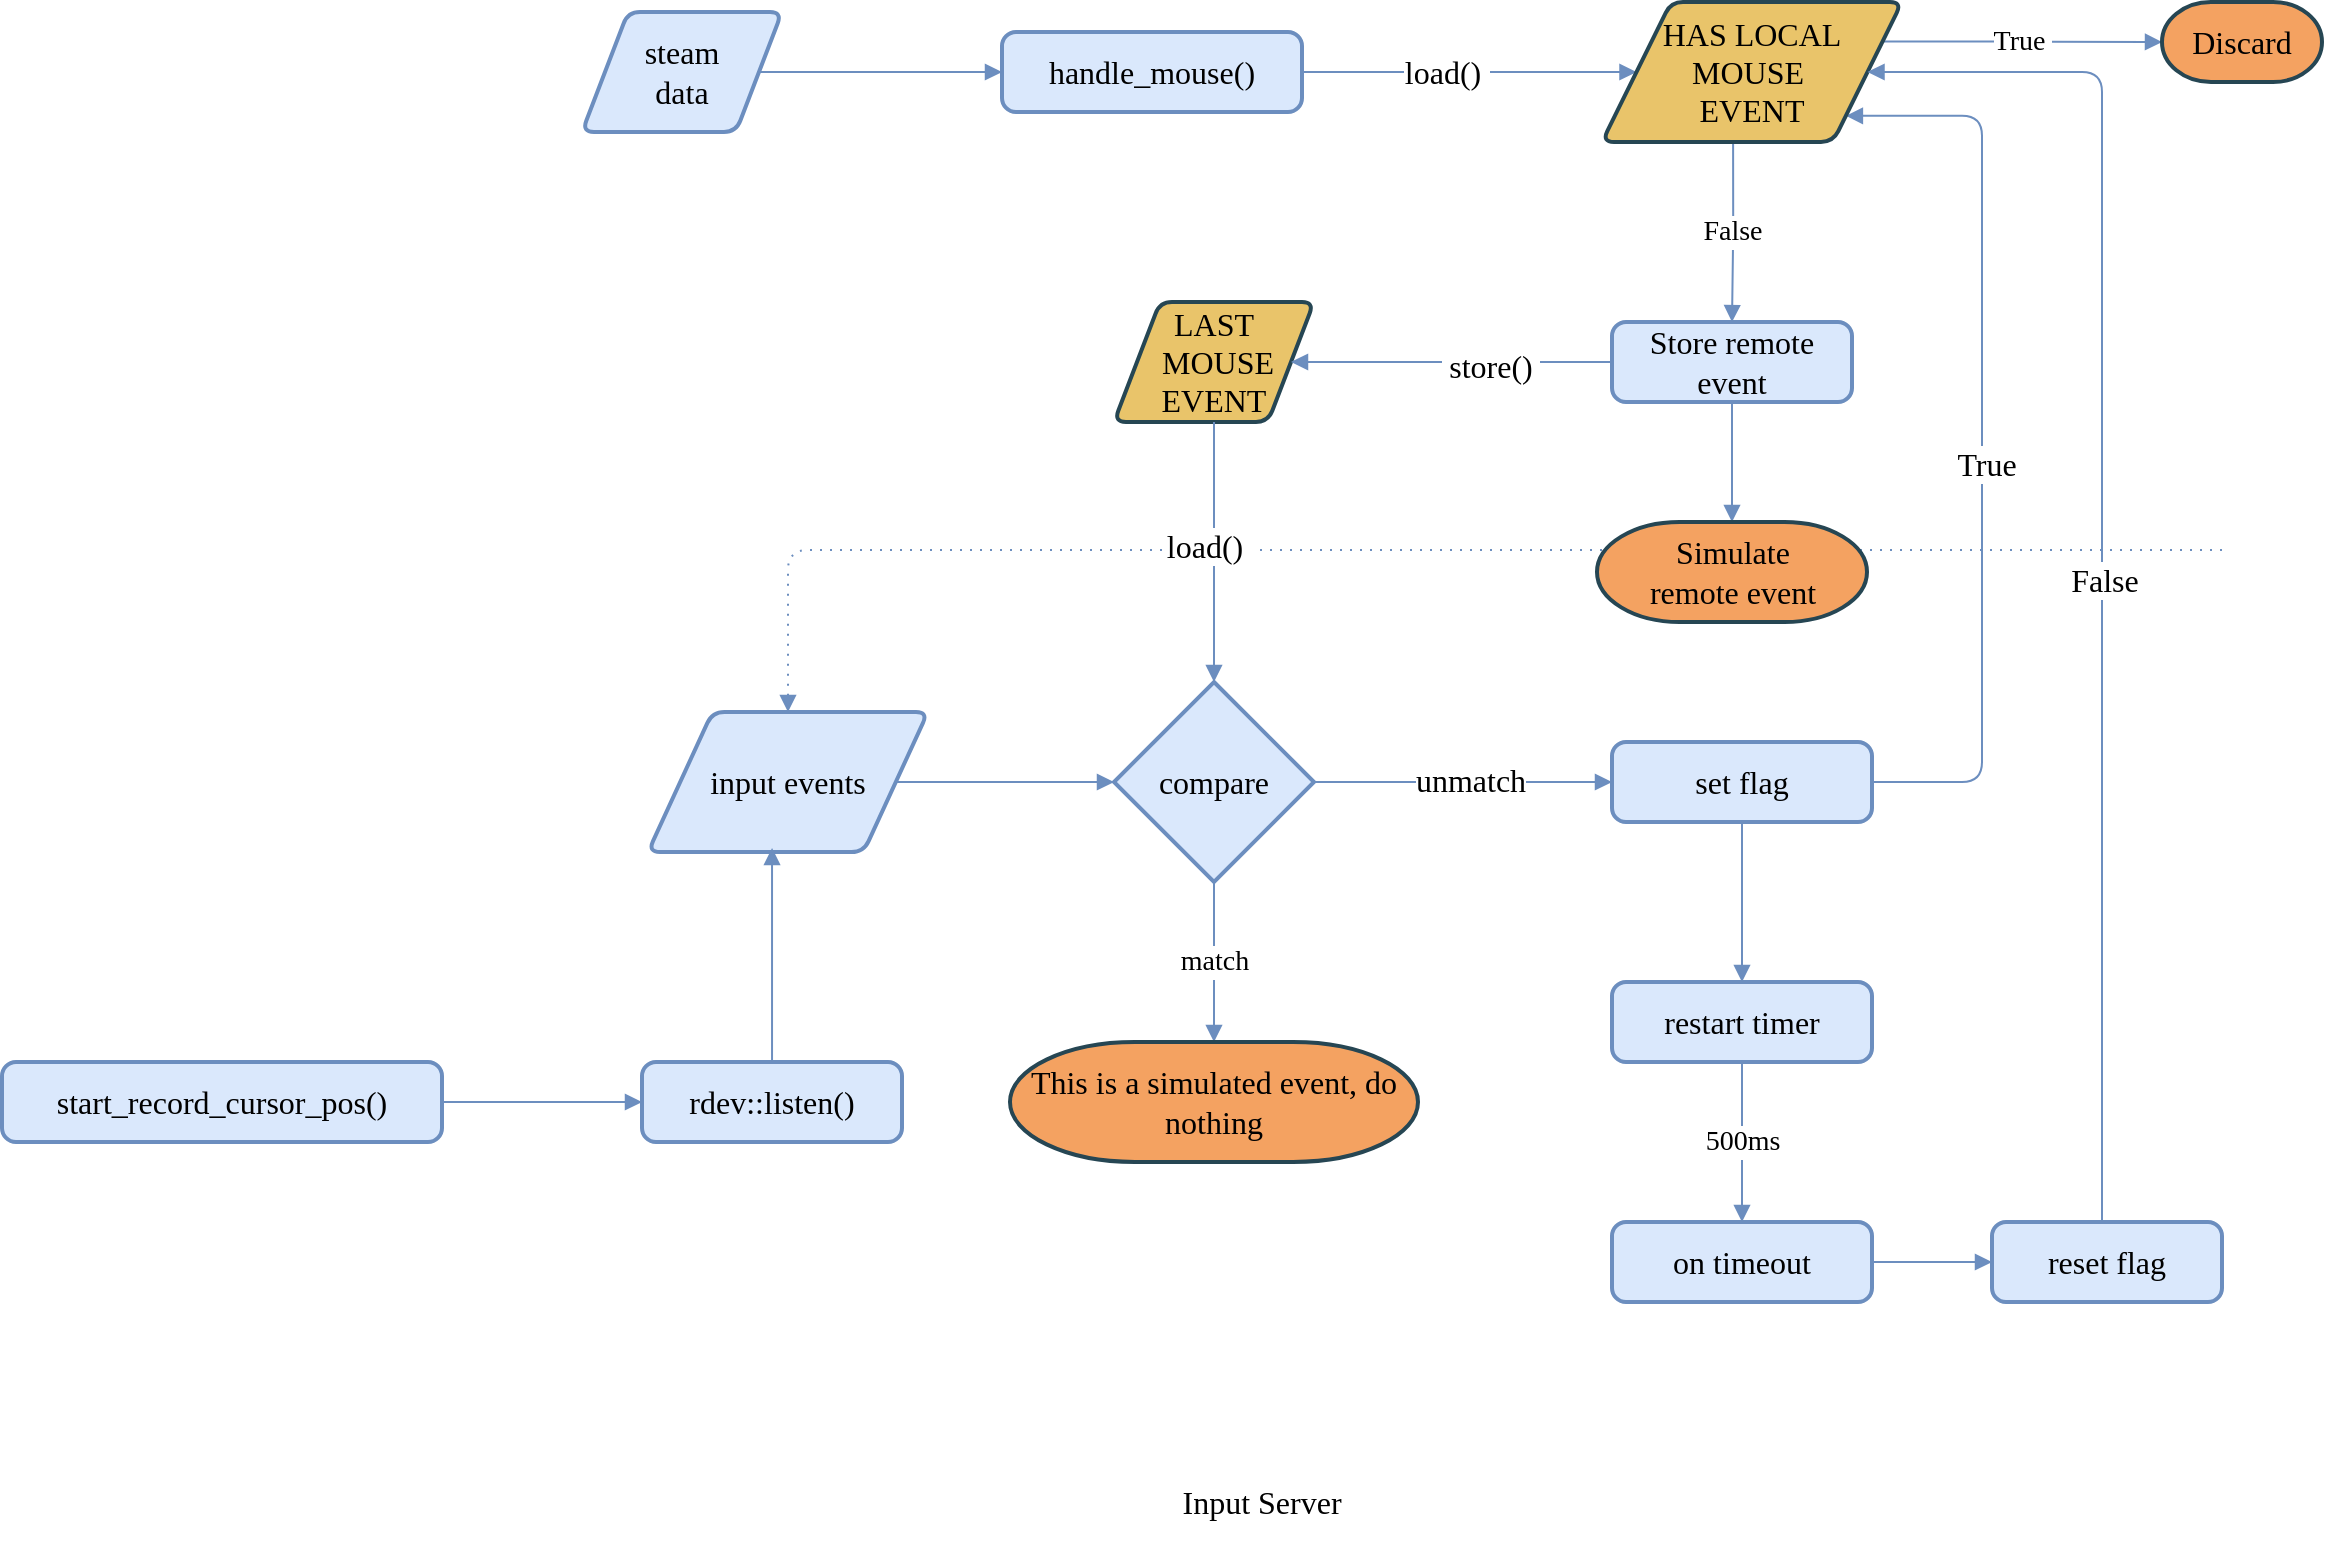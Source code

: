 <mxfile version="24.2.5" type="device">
  <diagram name="Page-1" id="V7PTfz6KudjjCAUR1irb">
    <mxGraphModel dx="2270" dy="819" grid="1" gridSize="10" guides="1" tooltips="1" connect="1" arrows="1" fold="1" page="1" pageScale="1" pageWidth="850" pageHeight="1100" math="0" shadow="0">
      <root>
        <mxCell id="0" />
        <mxCell id="1" parent="0" />
        <mxCell id="Uu8INLNHuGxlbHeZq03U-1" value="Input Server" style="text;html=1;align=center;verticalAlign=middle;whiteSpace=wrap;rounded=0;fontFamily=Ubuntu;fontSize=16;fontStyle=0;" parent="1" vertex="1">
          <mxGeometry x="240" y="840" width="160" height="40" as="geometry" />
        </mxCell>
        <mxCell id="Uu8INLNHuGxlbHeZq03U-2" value="handle_mouse()" style="rounded=1;whiteSpace=wrap;html=1;absoluteArcSize=1;arcSize=14;strokeWidth=2;shadow=0;strokeColor=#6c8ebf;fontFamily=Ubuntu;fontSize=16;fontStyle=0;fillColor=#dae8fc;" parent="1" vertex="1">
          <mxGeometry x="190" y="125" width="150" height="40" as="geometry" />
        </mxCell>
        <mxCell id="Uu8INLNHuGxlbHeZq03U-9" value="True&amp;nbsp;" style="edgeStyle=orthogonalEdgeStyle;rounded=1;orthogonalLoop=1;jettySize=auto;html=1;shadow=0;strokeColor=#6c8ebf;strokeWidth=1;fontFamily=Ubuntu;fontSize=14;fontStyle=0;endArrow=block;endFill=1;fillColor=#dae8fc;exitX=1;exitY=0.25;exitDx=0;exitDy=0;" parent="1" source="Uu8INLNHuGxlbHeZq03U-36" target="bOUx4uRPdDB_7cetDi0--5" edge="1">
          <mxGeometry relative="1" as="geometry">
            <mxPoint x="700" y="140" as="sourcePoint" />
            <mxPoint x="770" y="130" as="targetPoint" />
          </mxGeometry>
        </mxCell>
        <mxCell id="Uu8INLNHuGxlbHeZq03U-17" value="False" style="edgeStyle=orthogonalEdgeStyle;rounded=1;orthogonalLoop=1;jettySize=auto;html=1;shadow=0;strokeColor=#6c8ebf;strokeWidth=1;fontFamily=Ubuntu;fontSize=14;fontStyle=0;endArrow=block;endFill=1;fillColor=#dae8fc;exitX=0.437;exitY=1;exitDx=0;exitDy=0;exitPerimeter=0;" parent="1" source="Uu8INLNHuGxlbHeZq03U-36" target="Uu8INLNHuGxlbHeZq03U-16" edge="1">
          <mxGeometry relative="1" as="geometry">
            <mxPoint x="615" y="200" as="sourcePoint" />
          </mxGeometry>
        </mxCell>
        <mxCell id="Uu8INLNHuGxlbHeZq03U-4" style="edgeStyle=orthogonalEdgeStyle;rounded=1;orthogonalLoop=1;jettySize=auto;html=1;shadow=0;strokeColor=#6c8ebf;strokeWidth=1;fontFamily=Ubuntu;fontSize=14;fontStyle=0;endArrow=block;endFill=1;fillColor=#dae8fc;entryX=0;entryY=0.5;entryDx=0;entryDy=0;" parent="1" source="Uu8INLNHuGxlbHeZq03U-2" target="Uu8INLNHuGxlbHeZq03U-36" edge="1">
          <mxGeometry relative="1" as="geometry">
            <mxPoint x="530" y="140" as="targetPoint" />
          </mxGeometry>
        </mxCell>
        <mxCell id="Uu8INLNHuGxlbHeZq03U-5" value="load()&amp;nbsp;" style="edgeLabel;html=1;align=center;verticalAlign=middle;resizable=0;points=[];rounded=1;shadow=0;strokeColor=#6c8ebf;strokeWidth=1;fontFamily=Ubuntu;fontSize=16;fontStyle=0;fillColor=#dae8fc;" parent="Uu8INLNHuGxlbHeZq03U-4" vertex="1" connectable="0">
          <mxGeometry x="-0.378" y="-3" relative="1" as="geometry">
            <mxPoint x="20" y="-3" as="offset" />
          </mxGeometry>
        </mxCell>
        <mxCell id="Uu8INLNHuGxlbHeZq03U-48" style="edgeStyle=orthogonalEdgeStyle;rounded=1;orthogonalLoop=1;jettySize=auto;html=1;entryX=0.5;entryY=0;entryDx=0;entryDy=0;shadow=0;strokeColor=#6c8ebf;strokeWidth=1;fontFamily=Ubuntu;fontSize=14;fontStyle=0;endArrow=block;endFill=1;fillColor=#dae8fc;dashed=1;dashPattern=1 4;" parent="1" target="Uu8INLNHuGxlbHeZq03U-22" edge="1">
          <mxGeometry relative="1" as="geometry">
            <Array as="points">
              <mxPoint x="83" y="384" />
            </Array>
            <mxPoint x="800" y="384" as="sourcePoint" />
          </mxGeometry>
        </mxCell>
        <mxCell id="Uu8INLNHuGxlbHeZq03U-15" value="LAST&lt;div&gt;&amp;nbsp;MOUSE&lt;div&gt;EVENT&lt;/div&gt;&lt;/div&gt;" style="shape=parallelogram;html=1;strokeWidth=2;perimeter=parallelogramPerimeter;whiteSpace=wrap;rounded=1;arcSize=12;size=0.23;shadow=0;strokeColor=#264653;fontFamily=Ubuntu;fontSize=16;fontStyle=0;fillColor=#e9c46a;" parent="1" vertex="1">
          <mxGeometry x="246" y="260" width="100" height="60" as="geometry" />
        </mxCell>
        <mxCell id="Uu8INLNHuGxlbHeZq03U-18" style="edgeStyle=orthogonalEdgeStyle;rounded=1;orthogonalLoop=1;jettySize=auto;html=1;entryX=1;entryY=0.5;entryDx=0;entryDy=0;shadow=0;strokeColor=#6c8ebf;strokeWidth=1;fontFamily=Ubuntu;fontSize=14;fontStyle=0;endArrow=block;endFill=1;fillColor=#dae8fc;" parent="1" source="Uu8INLNHuGxlbHeZq03U-16" target="Uu8INLNHuGxlbHeZq03U-15" edge="1">
          <mxGeometry relative="1" as="geometry" />
        </mxCell>
        <mxCell id="Uu8INLNHuGxlbHeZq03U-47" value="&amp;nbsp;store()&amp;nbsp;" style="edgeLabel;html=1;align=center;verticalAlign=middle;resizable=0;points=[];rounded=1;shadow=0;strokeColor=#6c8ebf;strokeWidth=1;fontFamily=Ubuntu;fontSize=16;fontStyle=0;fillColor=#dae8fc;" parent="Uu8INLNHuGxlbHeZq03U-18" vertex="1" connectable="0">
          <mxGeometry x="-0.233" y="2" relative="1" as="geometry">
            <mxPoint as="offset" />
          </mxGeometry>
        </mxCell>
        <mxCell id="bOUx4uRPdDB_7cetDi0--7" style="edgeStyle=orthogonalEdgeStyle;rounded=1;orthogonalLoop=1;jettySize=auto;html=1;shadow=0;strokeColor=#6c8ebf;strokeWidth=1;fontFamily=Ubuntu;fontSize=14;fontStyle=0;endArrow=block;endFill=1;fillColor=#dae8fc;" edge="1" parent="1" source="Uu8INLNHuGxlbHeZq03U-16" target="bOUx4uRPdDB_7cetDi0--6">
          <mxGeometry relative="1" as="geometry" />
        </mxCell>
        <mxCell id="Uu8INLNHuGxlbHeZq03U-16" value="Store&amp;nbsp;&lt;span style=&quot;background-color: initial;&quot;&gt;remote event&lt;/span&gt;" style="rounded=1;whiteSpace=wrap;html=1;absoluteArcSize=1;arcSize=14;strokeWidth=2;shadow=0;strokeColor=#6c8ebf;fontFamily=Ubuntu;fontSize=16;fontStyle=0;fillColor=#dae8fc;" parent="1" vertex="1">
          <mxGeometry x="495" y="270" width="120" height="40" as="geometry" />
        </mxCell>
        <mxCell id="Uu8INLNHuGxlbHeZq03U-25" style="edgeStyle=orthogonalEdgeStyle;rounded=1;orthogonalLoop=1;jettySize=auto;html=1;entryX=0;entryY=0.5;entryDx=0;entryDy=0;shadow=0;strokeColor=#6c8ebf;strokeWidth=1;fontFamily=Ubuntu;fontSize=14;fontStyle=0;endArrow=block;endFill=1;fillColor=#dae8fc;" parent="1" source="Uu8INLNHuGxlbHeZq03U-19" target="Uu8INLNHuGxlbHeZq03U-23" edge="1">
          <mxGeometry relative="1" as="geometry" />
        </mxCell>
        <mxCell id="Uu8INLNHuGxlbHeZq03U-19" value="start_record_cursor_pos()" style="rounded=1;whiteSpace=wrap;html=1;absoluteArcSize=1;arcSize=14;strokeWidth=2;shadow=0;strokeColor=#6c8ebf;fontFamily=Ubuntu;fontSize=16;fontStyle=0;fillColor=#dae8fc;" parent="1" vertex="1">
          <mxGeometry x="-310" y="640" width="220" height="40" as="geometry" />
        </mxCell>
        <mxCell id="Uu8INLNHuGxlbHeZq03U-21" style="edgeStyle=orthogonalEdgeStyle;rounded=1;orthogonalLoop=1;jettySize=auto;html=1;shadow=0;strokeColor=#6c8ebf;strokeWidth=1;fontFamily=Ubuntu;fontSize=14;fontStyle=0;endArrow=block;endFill=1;fillColor=#dae8fc;" parent="1" source="Uu8INLNHuGxlbHeZq03U-20" target="Uu8INLNHuGxlbHeZq03U-2" edge="1">
          <mxGeometry relative="1" as="geometry" />
        </mxCell>
        <mxCell id="Uu8INLNHuGxlbHeZq03U-20" value="steam&lt;div&gt;data&lt;/div&gt;" style="shape=parallelogram;html=1;strokeWidth=2;perimeter=parallelogramPerimeter;whiteSpace=wrap;rounded=1;arcSize=12;size=0.23;shadow=0;strokeColor=#6c8ebf;fontFamily=Ubuntu;fontSize=16;fontStyle=0;fillColor=#dae8fc;" parent="1" vertex="1">
          <mxGeometry x="-20" y="115" width="100" height="60" as="geometry" />
        </mxCell>
        <mxCell id="Uu8INLNHuGxlbHeZq03U-22" value="input events" style="shape=parallelogram;html=1;strokeWidth=2;perimeter=parallelogramPerimeter;whiteSpace=wrap;rounded=1;arcSize=12;size=0.23;shadow=0;strokeColor=#6c8ebf;fontFamily=Ubuntu;fontSize=16;fontStyle=0;fillColor=#dae8fc;" parent="1" vertex="1">
          <mxGeometry x="13" y="465" width="140" height="70" as="geometry" />
        </mxCell>
        <mxCell id="Uu8INLNHuGxlbHeZq03U-23" value="rdev::listen()" style="rounded=1;whiteSpace=wrap;html=1;absoluteArcSize=1;arcSize=14;strokeWidth=2;shadow=0;strokeColor=#6c8ebf;fontFamily=Ubuntu;fontSize=16;fontStyle=0;fillColor=#dae8fc;" parent="1" vertex="1">
          <mxGeometry x="10" y="640" width="130" height="40" as="geometry" />
        </mxCell>
        <mxCell id="Uu8INLNHuGxlbHeZq03U-24" style="edgeStyle=orthogonalEdgeStyle;rounded=1;orthogonalLoop=1;jettySize=auto;html=1;entryX=0.443;entryY=0.971;entryDx=0;entryDy=0;entryPerimeter=0;shadow=0;strokeColor=#6c8ebf;strokeWidth=1;fontFamily=Ubuntu;fontSize=14;fontStyle=0;endArrow=block;endFill=1;fillColor=#dae8fc;" parent="1" source="Uu8INLNHuGxlbHeZq03U-23" target="Uu8INLNHuGxlbHeZq03U-22" edge="1">
          <mxGeometry relative="1" as="geometry" />
        </mxCell>
        <mxCell id="Uu8INLNHuGxlbHeZq03U-31" value="match" style="edgeStyle=orthogonalEdgeStyle;rounded=1;orthogonalLoop=1;jettySize=auto;html=1;shadow=0;strokeColor=#6c8ebf;strokeWidth=1;fontFamily=Ubuntu;fontSize=14;fontStyle=0;endArrow=block;endFill=1;fillColor=#dae8fc;entryX=0.5;entryY=0;entryDx=0;entryDy=0;entryPerimeter=0;" parent="1" source="Uu8INLNHuGxlbHeZq03U-27" target="bOUx4uRPdDB_7cetDi0--4" edge="1">
          <mxGeometry relative="1" as="geometry">
            <mxPoint x="296" y="645" as="targetPoint" />
          </mxGeometry>
        </mxCell>
        <mxCell id="Uu8INLNHuGxlbHeZq03U-34" style="edgeStyle=orthogonalEdgeStyle;rounded=1;orthogonalLoop=1;jettySize=auto;html=1;entryX=0;entryY=0.5;entryDx=0;entryDy=0;shadow=0;strokeColor=#6c8ebf;strokeWidth=1;fontFamily=Ubuntu;fontSize=14;fontStyle=0;endArrow=block;endFill=1;fillColor=#dae8fc;" parent="1" source="Uu8INLNHuGxlbHeZq03U-27" target="Uu8INLNHuGxlbHeZq03U-33" edge="1">
          <mxGeometry relative="1" as="geometry" />
        </mxCell>
        <mxCell id="bOUx4uRPdDB_7cetDi0--8" value="unmatch" style="edgeLabel;html=1;align=center;verticalAlign=middle;resizable=0;points=[];rounded=1;shadow=0;strokeColor=#6c8ebf;strokeWidth=1;fontFamily=Ubuntu;fontSize=16;fontStyle=0;fillColor=#dae8fc;" vertex="1" connectable="0" parent="Uu8INLNHuGxlbHeZq03U-34">
          <mxGeometry x="0.05" y="1" relative="1" as="geometry">
            <mxPoint as="offset" />
          </mxGeometry>
        </mxCell>
        <mxCell id="Uu8INLNHuGxlbHeZq03U-27" value="compare" style="strokeWidth=2;html=1;shape=mxgraph.flowchart.decision;whiteSpace=wrap;rounded=1;shadow=0;strokeColor=#6c8ebf;fontFamily=Ubuntu;fontSize=16;fontStyle=0;fillColor=#dae8fc;" parent="1" vertex="1">
          <mxGeometry x="246" y="450" width="100" height="100" as="geometry" />
        </mxCell>
        <mxCell id="Uu8INLNHuGxlbHeZq03U-28" style="edgeStyle=orthogonalEdgeStyle;rounded=1;orthogonalLoop=1;jettySize=auto;html=1;entryX=0;entryY=0.5;entryDx=0;entryDy=0;entryPerimeter=0;shadow=0;strokeColor=#6c8ebf;strokeWidth=1;fontFamily=Ubuntu;fontSize=14;fontStyle=0;endArrow=block;endFill=1;fillColor=#dae8fc;" parent="1" source="Uu8INLNHuGxlbHeZq03U-22" target="Uu8INLNHuGxlbHeZq03U-27" edge="1">
          <mxGeometry relative="1" as="geometry" />
        </mxCell>
        <mxCell id="Uu8INLNHuGxlbHeZq03U-29" style="edgeStyle=orthogonalEdgeStyle;rounded=1;orthogonalLoop=1;jettySize=auto;html=1;entryX=0.5;entryY=0;entryDx=0;entryDy=0;entryPerimeter=0;shadow=0;strokeColor=#6c8ebf;strokeWidth=1;fontFamily=Ubuntu;fontSize=14;fontStyle=0;endArrow=block;endFill=1;fillColor=#dae8fc;" parent="1" source="Uu8INLNHuGxlbHeZq03U-15" target="Uu8INLNHuGxlbHeZq03U-27" edge="1">
          <mxGeometry relative="1" as="geometry" />
        </mxCell>
        <mxCell id="Uu8INLNHuGxlbHeZq03U-46" value="load()&amp;nbsp;" style="edgeLabel;html=1;align=center;verticalAlign=middle;resizable=0;points=[];rounded=1;shadow=0;strokeColor=#6c8ebf;strokeWidth=1;fontFamily=Ubuntu;fontSize=16;fontStyle=0;fillColor=#dae8fc;" parent="Uu8INLNHuGxlbHeZq03U-29" vertex="1" connectable="0">
          <mxGeometry x="-0.054" y="-3" relative="1" as="geometry">
            <mxPoint as="offset" />
          </mxGeometry>
        </mxCell>
        <mxCell id="Uu8INLNHuGxlbHeZq03U-35" style="edgeStyle=orthogonalEdgeStyle;rounded=1;orthogonalLoop=1;jettySize=auto;html=1;shadow=0;strokeColor=#6c8ebf;strokeWidth=1;fontFamily=Ubuntu;fontSize=14;fontStyle=0;endArrow=block;endFill=1;fillColor=#dae8fc;entryX=1;entryY=1;entryDx=0;entryDy=0;" parent="1" source="Uu8INLNHuGxlbHeZq03U-33" target="Uu8INLNHuGxlbHeZq03U-36" edge="1">
          <mxGeometry relative="1" as="geometry">
            <mxPoint x="650" y="200" as="targetPoint" />
            <Array as="points">
              <mxPoint x="680" y="500" />
              <mxPoint x="680" y="167" />
            </Array>
          </mxGeometry>
        </mxCell>
        <mxCell id="Uu8INLNHuGxlbHeZq03U-41" value="True" style="edgeLabel;html=1;align=center;verticalAlign=middle;resizable=0;points=[];rounded=1;shadow=0;strokeColor=#6c8ebf;strokeWidth=1;fontFamily=Ubuntu;fontSize=16;fontStyle=0;fillColor=#dae8fc;" parent="Uu8INLNHuGxlbHeZq03U-35" vertex="1" connectable="0">
          <mxGeometry x="-0.359" y="-2" relative="1" as="geometry">
            <mxPoint y="-68" as="offset" />
          </mxGeometry>
        </mxCell>
        <mxCell id="Uu8INLNHuGxlbHeZq03U-38" style="edgeStyle=orthogonalEdgeStyle;rounded=1;orthogonalLoop=1;jettySize=auto;html=1;entryX=0.5;entryY=0;entryDx=0;entryDy=0;shadow=0;strokeColor=#6c8ebf;strokeWidth=1;fontFamily=Ubuntu;fontSize=14;fontStyle=0;endArrow=block;endFill=1;fillColor=#dae8fc;" parent="1" source="Uu8INLNHuGxlbHeZq03U-33" target="Uu8INLNHuGxlbHeZq03U-37" edge="1">
          <mxGeometry relative="1" as="geometry" />
        </mxCell>
        <mxCell id="Uu8INLNHuGxlbHeZq03U-33" value="set flag" style="rounded=1;whiteSpace=wrap;html=1;absoluteArcSize=1;arcSize=14;strokeWidth=2;shadow=0;strokeColor=#6c8ebf;fontFamily=Ubuntu;fontSize=16;fontStyle=0;fillColor=#dae8fc;" parent="1" vertex="1">
          <mxGeometry x="495" y="480" width="130" height="40" as="geometry" />
        </mxCell>
        <mxCell id="Uu8INLNHuGxlbHeZq03U-36" value="HAS LOCAL&lt;div&gt;MOUSE&amp;nbsp;&lt;/div&gt;&lt;div&gt;EVENT&lt;/div&gt;" style="shape=parallelogram;html=1;strokeWidth=2;perimeter=parallelogramPerimeter;whiteSpace=wrap;rounded=1;arcSize=12;size=0.23;shadow=0;strokeColor=#264653;fontFamily=Ubuntu;fontSize=16;fontStyle=0;fillColor=#e9c46a;" parent="1" vertex="1">
          <mxGeometry x="490" y="110" width="150" height="70" as="geometry" />
        </mxCell>
        <mxCell id="Uu8INLNHuGxlbHeZq03U-40" value="500ms" style="edgeStyle=orthogonalEdgeStyle;rounded=1;orthogonalLoop=1;jettySize=auto;html=1;shadow=0;strokeColor=#6c8ebf;strokeWidth=1;fontFamily=Ubuntu;fontSize=14;fontStyle=0;endArrow=block;endFill=1;fillColor=#dae8fc;" parent="1" source="Uu8INLNHuGxlbHeZq03U-37" target="Uu8INLNHuGxlbHeZq03U-39" edge="1">
          <mxGeometry relative="1" as="geometry" />
        </mxCell>
        <mxCell id="Uu8INLNHuGxlbHeZq03U-37" value="restart timer" style="rounded=1;whiteSpace=wrap;html=1;absoluteArcSize=1;arcSize=14;strokeWidth=2;shadow=0;strokeColor=#6c8ebf;fontFamily=Ubuntu;fontSize=16;fontStyle=0;fillColor=#dae8fc;" parent="1" vertex="1">
          <mxGeometry x="495" y="600" width="130" height="40" as="geometry" />
        </mxCell>
        <mxCell id="Uu8INLNHuGxlbHeZq03U-43" style="edgeStyle=orthogonalEdgeStyle;rounded=1;orthogonalLoop=1;jettySize=auto;html=1;entryX=0;entryY=0.5;entryDx=0;entryDy=0;shadow=0;strokeColor=#6c8ebf;strokeWidth=1;fontFamily=Ubuntu;fontSize=14;fontStyle=0;endArrow=block;endFill=1;fillColor=#dae8fc;" parent="1" source="Uu8INLNHuGxlbHeZq03U-39" target="Uu8INLNHuGxlbHeZq03U-42" edge="1">
          <mxGeometry relative="1" as="geometry" />
        </mxCell>
        <mxCell id="Uu8INLNHuGxlbHeZq03U-39" value="on timeout" style="rounded=1;whiteSpace=wrap;html=1;absoluteArcSize=1;arcSize=14;strokeWidth=2;shadow=0;strokeColor=#6c8ebf;fontFamily=Ubuntu;fontSize=16;fontStyle=0;fillColor=#dae8fc;" parent="1" vertex="1">
          <mxGeometry x="495" y="720" width="130" height="40" as="geometry" />
        </mxCell>
        <mxCell id="Uu8INLNHuGxlbHeZq03U-44" style="edgeStyle=orthogonalEdgeStyle;rounded=1;orthogonalLoop=1;jettySize=auto;html=1;shadow=0;strokeColor=#6c8ebf;strokeWidth=1;fontFamily=Ubuntu;fontSize=14;fontStyle=0;endArrow=block;endFill=1;fillColor=#dae8fc;entryX=1;entryY=0.5;entryDx=0;entryDy=0;" parent="1" source="Uu8INLNHuGxlbHeZq03U-42" target="Uu8INLNHuGxlbHeZq03U-36" edge="1">
          <mxGeometry relative="1" as="geometry">
            <mxPoint x="760" y="210" as="targetPoint" />
            <Array as="points">
              <mxPoint x="740" y="145" />
            </Array>
          </mxGeometry>
        </mxCell>
        <mxCell id="Uu8INLNHuGxlbHeZq03U-45" value="False" style="edgeLabel;html=1;align=center;verticalAlign=middle;resizable=0;points=[];rounded=1;shadow=0;strokeColor=#6c8ebf;strokeWidth=1;fontFamily=Ubuntu;fontSize=16;fontStyle=0;fillColor=#dae8fc;" parent="Uu8INLNHuGxlbHeZq03U-44" vertex="1" connectable="0">
          <mxGeometry x="-0.161" y="-1" relative="1" as="geometry">
            <mxPoint y="-31" as="offset" />
          </mxGeometry>
        </mxCell>
        <mxCell id="Uu8INLNHuGxlbHeZq03U-42" value="reset flag" style="rounded=1;whiteSpace=wrap;html=1;absoluteArcSize=1;arcSize=14;strokeWidth=2;shadow=0;strokeColor=#6c8ebf;fontFamily=Ubuntu;fontSize=16;fontStyle=0;fillColor=#dae8fc;" parent="1" vertex="1">
          <mxGeometry x="685" y="720" width="115" height="40" as="geometry" />
        </mxCell>
        <mxCell id="bOUx4uRPdDB_7cetDi0--4" value="This is a simulated event,&amp;nbsp;&lt;span style=&quot;background-color: initial;&quot;&gt;do nothing&lt;/span&gt;" style="strokeWidth=2;html=1;shape=mxgraph.flowchart.terminator;whiteSpace=wrap;rounded=1;shadow=0;strokeColor=#264653;fontFamily=Ubuntu;fontSize=16;fontStyle=0;fillColor=#f4a261;" vertex="1" parent="1">
          <mxGeometry x="194" y="630" width="204" height="60" as="geometry" />
        </mxCell>
        <mxCell id="bOUx4uRPdDB_7cetDi0--5" value="Discard" style="strokeWidth=2;html=1;shape=mxgraph.flowchart.terminator;whiteSpace=wrap;rounded=1;shadow=0;strokeColor=#264653;fontFamily=Ubuntu;fontSize=16;fontStyle=0;fillColor=#f4a261;" vertex="1" parent="1">
          <mxGeometry x="770" y="110" width="80" height="40" as="geometry" />
        </mxCell>
        <mxCell id="bOUx4uRPdDB_7cetDi0--6" value="Simulate&lt;div&gt;remote event&lt;/div&gt;" style="strokeWidth=2;html=1;shape=mxgraph.flowchart.terminator;whiteSpace=wrap;rounded=1;shadow=0;strokeColor=#264653;fontFamily=Ubuntu;fontSize=16;fontStyle=0;fillColor=#f4a261;" vertex="1" parent="1">
          <mxGeometry x="487.5" y="370" width="135" height="50" as="geometry" />
        </mxCell>
      </root>
    </mxGraphModel>
  </diagram>
</mxfile>

